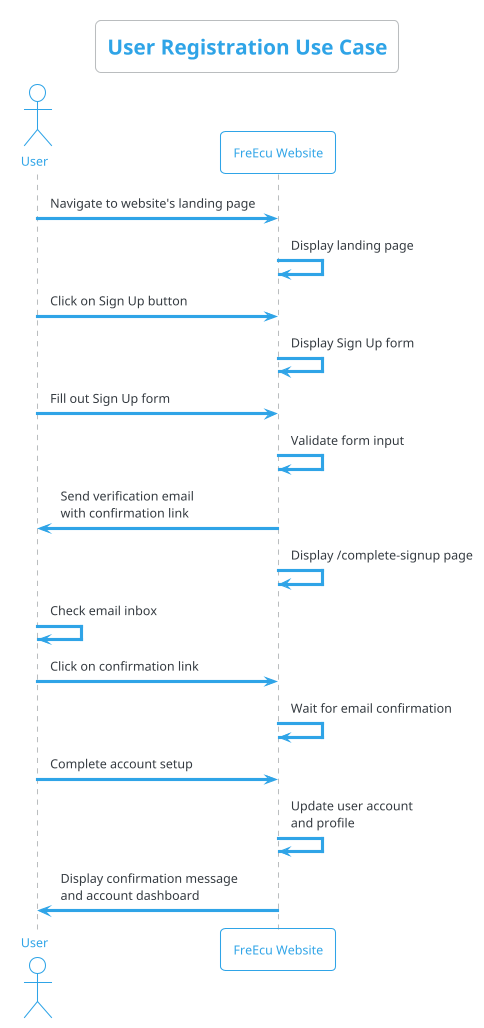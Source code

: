 @startuml registrationUseCase

!theme cerulean-outline
skinparam defaultFontName Arial
skinparam backgroundColor white

title User Registration Use Case

actor User as U
participant "FreEcu Website" as WEB

U -> WEB: Navigate to website's landing page
WEB -> WEB: Display landing page
U -> WEB: Click on Sign Up button
WEB -> WEB: Display Sign Up form
U -> WEB: Fill out Sign Up form
WEB -> WEB: Validate form input
WEB -> U: Send verification email\nwith confirmation link
WEB -> WEB: Display /complete-signup page
U -> U: Check email inbox
U -> WEB: Click on confirmation link
WEB -> WEB: Wait for email confirmation
U -> WEB: Complete account setup
WEB -> WEB: Update user account\nand profile
WEB -> U: Display confirmation message\nand account dashboard
@enduml
